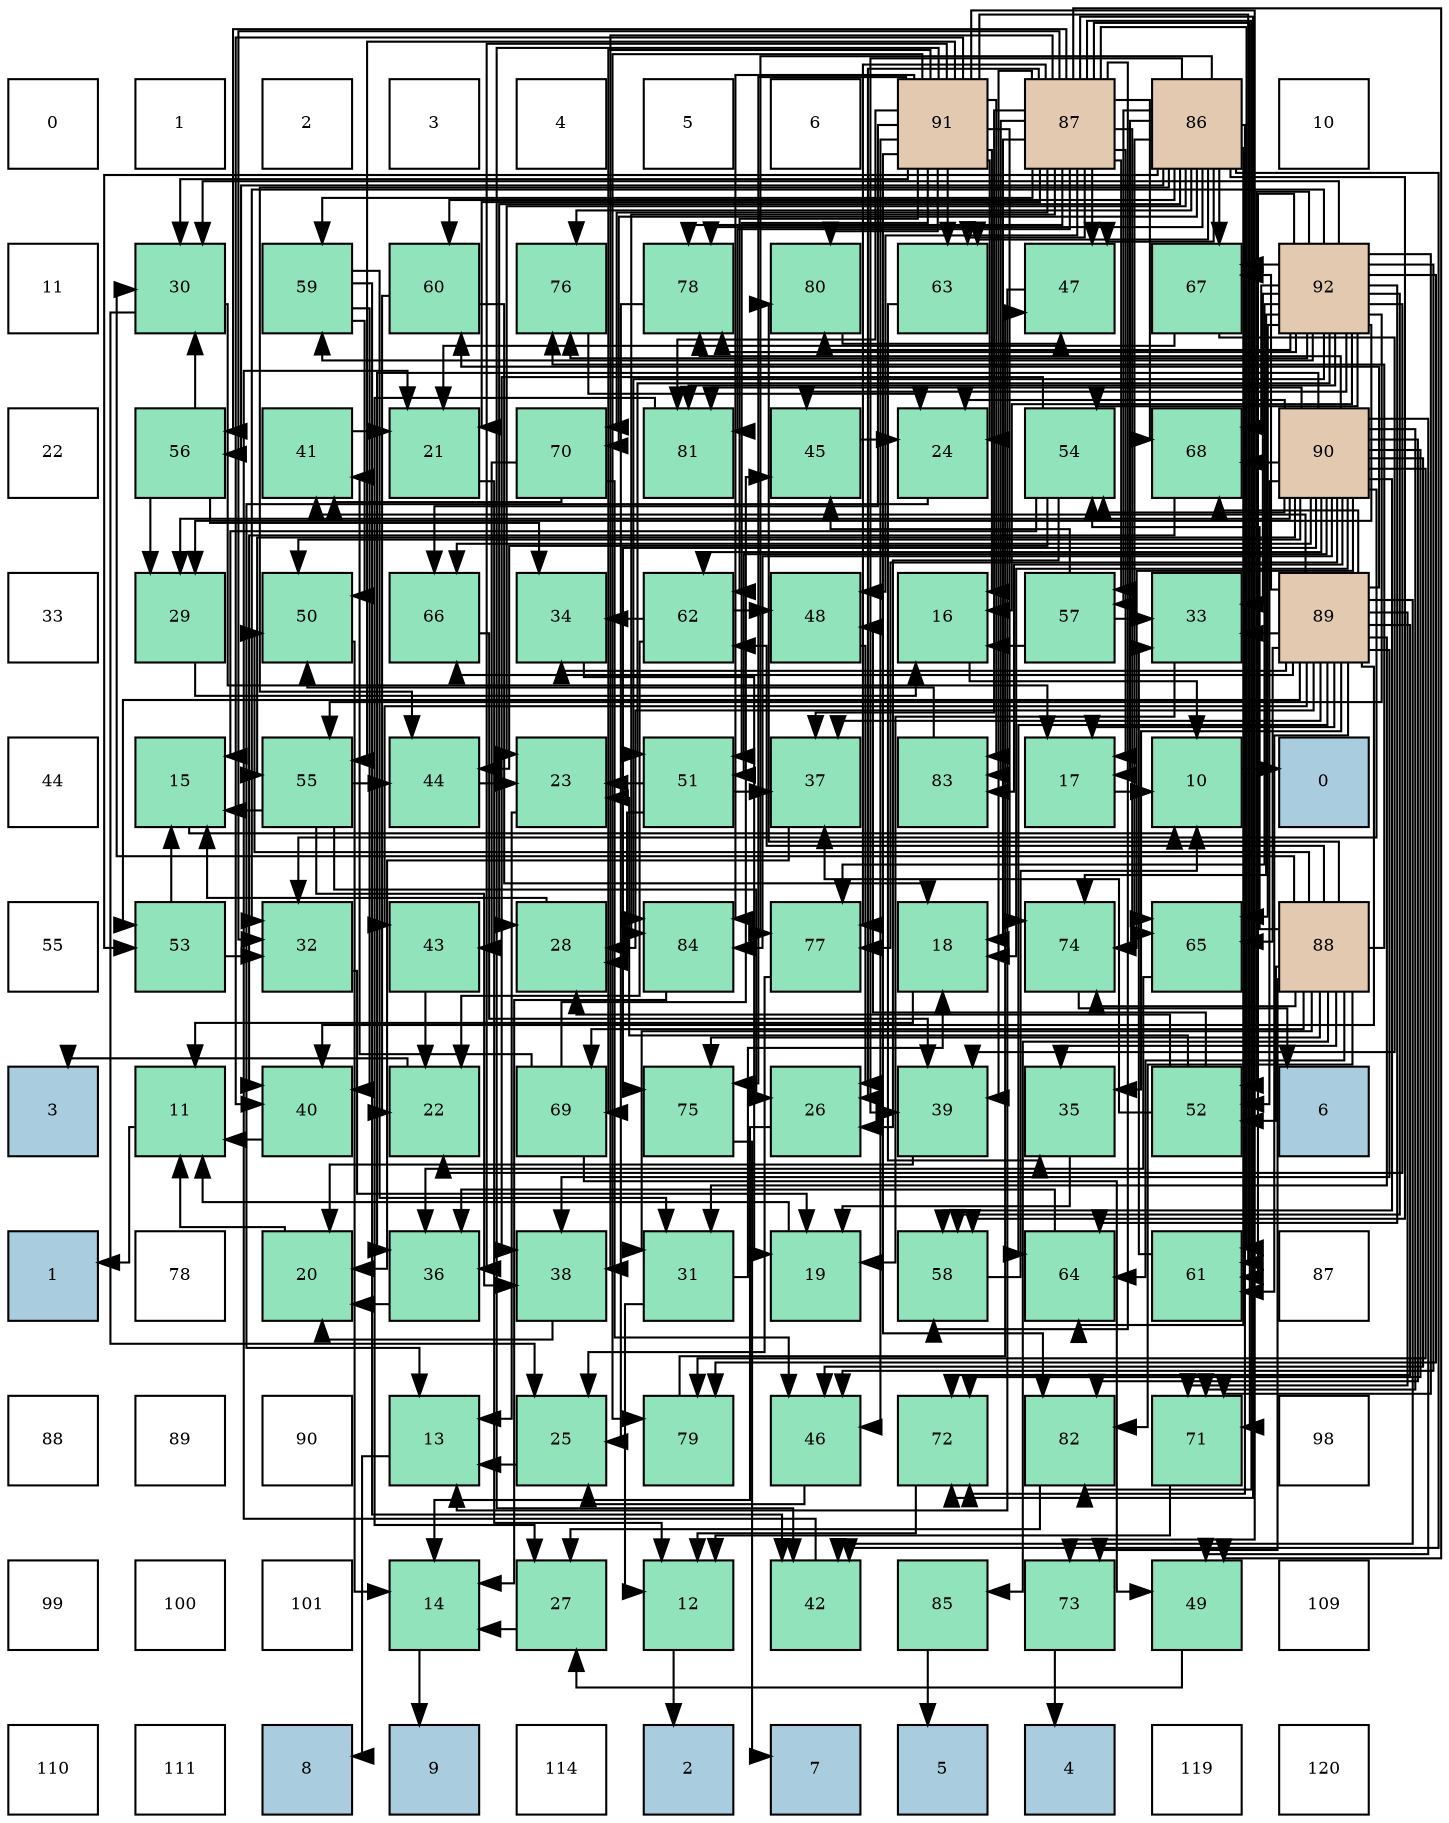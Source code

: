 digraph layout{
 rankdir=TB;
 splines=ortho;
 node [style=filled shape=square fixedsize=true width=0.6];
0[label="0", fontsize=8, fillcolor="#ffffff"];
1[label="1", fontsize=8, fillcolor="#ffffff"];
2[label="2", fontsize=8, fillcolor="#ffffff"];
3[label="3", fontsize=8, fillcolor="#ffffff"];
4[label="4", fontsize=8, fillcolor="#ffffff"];
5[label="5", fontsize=8, fillcolor="#ffffff"];
6[label="6", fontsize=8, fillcolor="#ffffff"];
7[label="91", fontsize=8, fillcolor="#e3c9af"];
8[label="87", fontsize=8, fillcolor="#e3c9af"];
9[label="86", fontsize=8, fillcolor="#e3c9af"];
10[label="10", fontsize=8, fillcolor="#ffffff"];
11[label="11", fontsize=8, fillcolor="#ffffff"];
12[label="30", fontsize=8, fillcolor="#91e3bb"];
13[label="59", fontsize=8, fillcolor="#91e3bb"];
14[label="60", fontsize=8, fillcolor="#91e3bb"];
15[label="76", fontsize=8, fillcolor="#91e3bb"];
16[label="78", fontsize=8, fillcolor="#91e3bb"];
17[label="80", fontsize=8, fillcolor="#91e3bb"];
18[label="63", fontsize=8, fillcolor="#91e3bb"];
19[label="47", fontsize=8, fillcolor="#91e3bb"];
20[label="67", fontsize=8, fillcolor="#91e3bb"];
21[label="92", fontsize=8, fillcolor="#e3c9af"];
22[label="22", fontsize=8, fillcolor="#ffffff"];
23[label="56", fontsize=8, fillcolor="#91e3bb"];
24[label="41", fontsize=8, fillcolor="#91e3bb"];
25[label="21", fontsize=8, fillcolor="#91e3bb"];
26[label="70", fontsize=8, fillcolor="#91e3bb"];
27[label="81", fontsize=8, fillcolor="#91e3bb"];
28[label="45", fontsize=8, fillcolor="#91e3bb"];
29[label="24", fontsize=8, fillcolor="#91e3bb"];
30[label="54", fontsize=8, fillcolor="#91e3bb"];
31[label="68", fontsize=8, fillcolor="#91e3bb"];
32[label="90", fontsize=8, fillcolor="#e3c9af"];
33[label="33", fontsize=8, fillcolor="#ffffff"];
34[label="29", fontsize=8, fillcolor="#91e3bb"];
35[label="50", fontsize=8, fillcolor="#91e3bb"];
36[label="66", fontsize=8, fillcolor="#91e3bb"];
37[label="34", fontsize=8, fillcolor="#91e3bb"];
38[label="62", fontsize=8, fillcolor="#91e3bb"];
39[label="48", fontsize=8, fillcolor="#91e3bb"];
40[label="16", fontsize=8, fillcolor="#91e3bb"];
41[label="57", fontsize=8, fillcolor="#91e3bb"];
42[label="33", fontsize=8, fillcolor="#91e3bb"];
43[label="89", fontsize=8, fillcolor="#e3c9af"];
44[label="44", fontsize=8, fillcolor="#ffffff"];
45[label="15", fontsize=8, fillcolor="#91e3bb"];
46[label="55", fontsize=8, fillcolor="#91e3bb"];
47[label="44", fontsize=8, fillcolor="#91e3bb"];
48[label="23", fontsize=8, fillcolor="#91e3bb"];
49[label="51", fontsize=8, fillcolor="#91e3bb"];
50[label="37", fontsize=8, fillcolor="#91e3bb"];
51[label="83", fontsize=8, fillcolor="#91e3bb"];
52[label="17", fontsize=8, fillcolor="#91e3bb"];
53[label="10", fontsize=8, fillcolor="#91e3bb"];
54[label="0", fontsize=8, fillcolor="#a9ccde"];
55[label="55", fontsize=8, fillcolor="#ffffff"];
56[label="53", fontsize=8, fillcolor="#91e3bb"];
57[label="32", fontsize=8, fillcolor="#91e3bb"];
58[label="43", fontsize=8, fillcolor="#91e3bb"];
59[label="28", fontsize=8, fillcolor="#91e3bb"];
60[label="84", fontsize=8, fillcolor="#91e3bb"];
61[label="77", fontsize=8, fillcolor="#91e3bb"];
62[label="18", fontsize=8, fillcolor="#91e3bb"];
63[label="74", fontsize=8, fillcolor="#91e3bb"];
64[label="65", fontsize=8, fillcolor="#91e3bb"];
65[label="88", fontsize=8, fillcolor="#e3c9af"];
66[label="3", fontsize=8, fillcolor="#a9ccde"];
67[label="11", fontsize=8, fillcolor="#91e3bb"];
68[label="40", fontsize=8, fillcolor="#91e3bb"];
69[label="22", fontsize=8, fillcolor="#91e3bb"];
70[label="69", fontsize=8, fillcolor="#91e3bb"];
71[label="75", fontsize=8, fillcolor="#91e3bb"];
72[label="26", fontsize=8, fillcolor="#91e3bb"];
73[label="39", fontsize=8, fillcolor="#91e3bb"];
74[label="35", fontsize=8, fillcolor="#91e3bb"];
75[label="52", fontsize=8, fillcolor="#91e3bb"];
76[label="6", fontsize=8, fillcolor="#a9ccde"];
77[label="1", fontsize=8, fillcolor="#a9ccde"];
78[label="78", fontsize=8, fillcolor="#ffffff"];
79[label="20", fontsize=8, fillcolor="#91e3bb"];
80[label="36", fontsize=8, fillcolor="#91e3bb"];
81[label="38", fontsize=8, fillcolor="#91e3bb"];
82[label="31", fontsize=8, fillcolor="#91e3bb"];
83[label="19", fontsize=8, fillcolor="#91e3bb"];
84[label="58", fontsize=8, fillcolor="#91e3bb"];
85[label="64", fontsize=8, fillcolor="#91e3bb"];
86[label="61", fontsize=8, fillcolor="#91e3bb"];
87[label="87", fontsize=8, fillcolor="#ffffff"];
88[label="88", fontsize=8, fillcolor="#ffffff"];
89[label="89", fontsize=8, fillcolor="#ffffff"];
90[label="90", fontsize=8, fillcolor="#ffffff"];
91[label="13", fontsize=8, fillcolor="#91e3bb"];
92[label="25", fontsize=8, fillcolor="#91e3bb"];
93[label="79", fontsize=8, fillcolor="#91e3bb"];
94[label="46", fontsize=8, fillcolor="#91e3bb"];
95[label="72", fontsize=8, fillcolor="#91e3bb"];
96[label="82", fontsize=8, fillcolor="#91e3bb"];
97[label="71", fontsize=8, fillcolor="#91e3bb"];
98[label="98", fontsize=8, fillcolor="#ffffff"];
99[label="99", fontsize=8, fillcolor="#ffffff"];
100[label="100", fontsize=8, fillcolor="#ffffff"];
101[label="101", fontsize=8, fillcolor="#ffffff"];
102[label="14", fontsize=8, fillcolor="#91e3bb"];
103[label="27", fontsize=8, fillcolor="#91e3bb"];
104[label="12", fontsize=8, fillcolor="#91e3bb"];
105[label="42", fontsize=8, fillcolor="#91e3bb"];
106[label="85", fontsize=8, fillcolor="#91e3bb"];
107[label="73", fontsize=8, fillcolor="#91e3bb"];
108[label="49", fontsize=8, fillcolor="#91e3bb"];
109[label="109", fontsize=8, fillcolor="#ffffff"];
110[label="110", fontsize=8, fillcolor="#ffffff"];
111[label="111", fontsize=8, fillcolor="#ffffff"];
112[label="8", fontsize=8, fillcolor="#a9ccde"];
113[label="9", fontsize=8, fillcolor="#a9ccde"];
114[label="114", fontsize=8, fillcolor="#ffffff"];
115[label="2", fontsize=8, fillcolor="#a9ccde"];
116[label="7", fontsize=8, fillcolor="#a9ccde"];
117[label="5", fontsize=8, fillcolor="#a9ccde"];
118[label="4", fontsize=8, fillcolor="#a9ccde"];
119[label="119", fontsize=8, fillcolor="#ffffff"];
120[label="120", fontsize=8, fillcolor="#ffffff"];
edge [constraint=false, style=vis];53 -> 54;
67 -> 77;
104 -> 115;
91 -> 112;
102 -> 113;
45 -> 53;
40 -> 53;
52 -> 53;
62 -> 67;
83 -> 67;
79 -> 67;
25 -> 104;
69 -> 66;
48 -> 91;
29 -> 91;
92 -> 91;
72 -> 102;
103 -> 102;
59 -> 45;
34 -> 40;
12 -> 52;
12 -> 92;
82 -> 104;
82 -> 62;
57 -> 83;
42 -> 83;
37 -> 83;
74 -> 83;
80 -> 79;
50 -> 79;
81 -> 79;
73 -> 79;
68 -> 67;
24 -> 25;
105 -> 25;
58 -> 69;
47 -> 48;
28 -> 29;
94 -> 92;
19 -> 91;
39 -> 72;
108 -> 103;
35 -> 102;
49 -> 48;
49 -> 59;
49 -> 50;
75 -> 48;
75 -> 59;
75 -> 50;
75 -> 39;
56 -> 45;
56 -> 57;
30 -> 45;
30 -> 72;
30 -> 81;
30 -> 47;
46 -> 45;
46 -> 72;
46 -> 81;
46 -> 47;
23 -> 34;
23 -> 12;
23 -> 37;
41 -> 40;
41 -> 42;
41 -> 28;
84 -> 53;
13 -> 82;
13 -> 68;
13 -> 105;
13 -> 35;
14 -> 62;
14 -> 69;
86 -> 42;
38 -> 69;
38 -> 37;
38 -> 39;
18 -> 74;
85 -> 80;
64 -> 80;
36 -> 73;
20 -> 25;
20 -> 73;
31 -> 68;
70 -> 24;
70 -> 28;
70 -> 108;
26 -> 24;
26 -> 58;
26 -> 94;
97 -> 104;
95 -> 104;
107 -> 118;
63 -> 76;
71 -> 116;
15 -> 29;
61 -> 92;
16 -> 92;
93 -> 19;
17 -> 19;
27 -> 103;
96 -> 103;
51 -> 35;
60 -> 102;
106 -> 117;
9 -> 52;
9 -> 48;
9 -> 59;
9 -> 73;
9 -> 105;
9 -> 47;
9 -> 19;
9 -> 56;
9 -> 23;
9 -> 41;
9 -> 84;
9 -> 14;
9 -> 18;
9 -> 85;
9 -> 64;
9 -> 20;
9 -> 26;
9 -> 95;
9 -> 15;
9 -> 61;
9 -> 16;
8 -> 52;
8 -> 62;
8 -> 25;
8 -> 72;
8 -> 57;
8 -> 50;
8 -> 81;
8 -> 73;
8 -> 19;
8 -> 39;
8 -> 108;
8 -> 23;
8 -> 41;
8 -> 84;
8 -> 13;
8 -> 86;
8 -> 18;
8 -> 64;
8 -> 31;
8 -> 26;
8 -> 97;
8 -> 95;
8 -> 61;
8 -> 16;
8 -> 27;
8 -> 96;
8 -> 51;
8 -> 60;
65 -> 12;
65 -> 82;
65 -> 74;
65 -> 35;
65 -> 75;
65 -> 30;
65 -> 38;
65 -> 85;
65 -> 70;
65 -> 107;
65 -> 63;
65 -> 71;
65 -> 15;
65 -> 17;
65 -> 96;
65 -> 106;
43 -> 52;
43 -> 59;
43 -> 82;
43 -> 42;
43 -> 37;
43 -> 74;
43 -> 50;
43 -> 81;
43 -> 68;
43 -> 24;
43 -> 105;
43 -> 58;
43 -> 56;
43 -> 14;
43 -> 86;
43 -> 85;
43 -> 64;
43 -> 36;
43 -> 20;
43 -> 31;
43 -> 97;
43 -> 95;
32 -> 62;
32 -> 29;
32 -> 34;
32 -> 57;
32 -> 80;
32 -> 94;
32 -> 108;
32 -> 35;
32 -> 49;
32 -> 75;
32 -> 30;
32 -> 46;
32 -> 84;
32 -> 38;
32 -> 36;
32 -> 31;
32 -> 97;
32 -> 95;
32 -> 63;
32 -> 71;
32 -> 61;
32 -> 16;
32 -> 93;
32 -> 27;
32 -> 96;
32 -> 51;
32 -> 60;
7 -> 40;
7 -> 29;
7 -> 12;
7 -> 80;
7 -> 68;
7 -> 105;
7 -> 94;
7 -> 49;
7 -> 46;
7 -> 86;
7 -> 38;
7 -> 18;
7 -> 36;
7 -> 70;
7 -> 107;
7 -> 63;
7 -> 71;
7 -> 93;
7 -> 17;
7 -> 27;
7 -> 96;
7 -> 51;
7 -> 60;
21 -> 40;
21 -> 69;
21 -> 34;
21 -> 12;
21 -> 57;
21 -> 42;
21 -> 28;
21 -> 94;
21 -> 49;
21 -> 75;
21 -> 30;
21 -> 46;
21 -> 84;
21 -> 13;
21 -> 86;
21 -> 85;
21 -> 64;
21 -> 20;
21 -> 31;
21 -> 97;
21 -> 63;
21 -> 15;
21 -> 61;
21 -> 16;
21 -> 93;
21 -> 17;
21 -> 27;
21 -> 60;
edge [constraint=true, style=invis];
0 -> 11 -> 22 -> 33 -> 44 -> 55 -> 66 -> 77 -> 88 -> 99 -> 110;
1 -> 12 -> 23 -> 34 -> 45 -> 56 -> 67 -> 78 -> 89 -> 100 -> 111;
2 -> 13 -> 24 -> 35 -> 46 -> 57 -> 68 -> 79 -> 90 -> 101 -> 112;
3 -> 14 -> 25 -> 36 -> 47 -> 58 -> 69 -> 80 -> 91 -> 102 -> 113;
4 -> 15 -> 26 -> 37 -> 48 -> 59 -> 70 -> 81 -> 92 -> 103 -> 114;
5 -> 16 -> 27 -> 38 -> 49 -> 60 -> 71 -> 82 -> 93 -> 104 -> 115;
6 -> 17 -> 28 -> 39 -> 50 -> 61 -> 72 -> 83 -> 94 -> 105 -> 116;
7 -> 18 -> 29 -> 40 -> 51 -> 62 -> 73 -> 84 -> 95 -> 106 -> 117;
8 -> 19 -> 30 -> 41 -> 52 -> 63 -> 74 -> 85 -> 96 -> 107 -> 118;
9 -> 20 -> 31 -> 42 -> 53 -> 64 -> 75 -> 86 -> 97 -> 108 -> 119;
10 -> 21 -> 32 -> 43 -> 54 -> 65 -> 76 -> 87 -> 98 -> 109 -> 120;
rank = same {0 -> 1 -> 2 -> 3 -> 4 -> 5 -> 6 -> 7 -> 8 -> 9 -> 10};
rank = same {11 -> 12 -> 13 -> 14 -> 15 -> 16 -> 17 -> 18 -> 19 -> 20 -> 21};
rank = same {22 -> 23 -> 24 -> 25 -> 26 -> 27 -> 28 -> 29 -> 30 -> 31 -> 32};
rank = same {33 -> 34 -> 35 -> 36 -> 37 -> 38 -> 39 -> 40 -> 41 -> 42 -> 43};
rank = same {44 -> 45 -> 46 -> 47 -> 48 -> 49 -> 50 -> 51 -> 52 -> 53 -> 54};
rank = same {55 -> 56 -> 57 -> 58 -> 59 -> 60 -> 61 -> 62 -> 63 -> 64 -> 65};
rank = same {66 -> 67 -> 68 -> 69 -> 70 -> 71 -> 72 -> 73 -> 74 -> 75 -> 76};
rank = same {77 -> 78 -> 79 -> 80 -> 81 -> 82 -> 83 -> 84 -> 85 -> 86 -> 87};
rank = same {88 -> 89 -> 90 -> 91 -> 92 -> 93 -> 94 -> 95 -> 96 -> 97 -> 98};
rank = same {99 -> 100 -> 101 -> 102 -> 103 -> 104 -> 105 -> 106 -> 107 -> 108 -> 109};
rank = same {110 -> 111 -> 112 -> 113 -> 114 -> 115 -> 116 -> 117 -> 118 -> 119 -> 120};
}